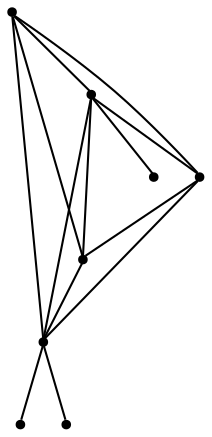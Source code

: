 graph {
  node [shape=point,comment="{\"directed\":false,\"doi\":\"10.1007/978-3-642-25878-7_30\",\"figure\":\"4\"}"]

  v0 [pos="1028.4165394154065,688.4701682526002"]
  v1 [pos="948.0418565019811,768.2453797823105"]
  v2 [pos="888.6512143107109,769.0997535544764"]
  v3 [pos="918.233940690938,879.2089221233996"]
  v4 [pos="808.0513419664693,688.4701682526002"]
  v5 [pos="978.6963802183677,788.9985994365377"]
  v6 [pos="969.9933400345712,741.7910783390619"]
  v7 [pos="857.6631378968566,789.8529732087034"]

  v0 -- v2 [id="-1",pos="1028.4165394154065,688.4701682526002 1018.7550645061604,686.0618688035761 1008.8431617878605,684.5903854798314 998.8369786678958,684.5903854798314 949.1167558400485,684.5903854798314 901.5733429664886,721.0378586848349 888.6512143107109,769.0997535544764"]
  v2 -- v7 [id="-2",pos="888.6512143107109,769.0997535544764 857.6631378968566,789.8529732087034 857.6631378968566,789.8529732087034 857.6631378968566,789.8529732087034"]
  v1 -- v5 [id="-3",pos="948.0418565019811,768.2453797823105 978.6963802183677,788.9985994365377 978.6963802183677,788.9985994365377 978.6963802183677,788.9985994365377"]
  v0 -- v3 [id="-4",pos="1028.4165394154065,688.4701682526002 1066.315661453812,699.7060423806176 1098.6964166807966,730.694904108043 1109.0195773923645,769.0996899660742 1121.9385404154257,817.1615212473133 1099.0196140724006,872.436948052669 1055.8548916459122,897.2950534235073 1012.8276753963081,922.124035306131 953.4119626665406,914.389460002664 918.233940690938,879.2089221233996"]
  v4 -- v3 [id="-5",pos="808.0513419664693,688.4701682526002 770.1015284969894,699.6543360646408 737.6779822589879,730.6628608487847 727.3462083574841,769.0996899660742 714.4563882446555,817.1615212473133 737.3711149543283,872.436948052669 780.5067581013923,897.2950534235073 823.5631172612292,922.124035306131 882.9496234499555,914.389460002664 918.233940690938,879.2089221233996"]
  v4 -- v1 [id="-6",pos="808.0513419664693,688.4701682526002 817.6751752705378,686.0521198807998 827.5549974149747,684.5903854798314 837.5288070819527,684.5903854798314 887.2490299097999,684.5903854798314 934.8216493244012,721.0378586848349 948.0418565019811,768.2453797823105"]
  v2 -- v1 [id="-7",pos="888.6512143107109,769.0997535544764 898.3149767042738,771.5093747699555 908.229925721187,772.9794091504407 918.2370426928459,772.9794091504407 928.3944046420805,772.9794091504407 938.4609184097068,771.4582929494238 948.0418565019811,768.2453797823105"]
  v2 -- v4 [id="-9",pos="888.6512143107109,769.0997535544764 860.1970851078748,760.331270303572 834.325621249262,741.774908422876 819.3471307911559,715.9953619775579 814.364593335247,707.345661802809 810.6970525672396,698.0436746980762 808.0513419664693,688.4701682526002"]
  v4 -- v0 [id="-10",pos="808.0513419664693,688.4701682526002 795.1354173145075,640.3792134831463 818.0543436575326,585.1329101660052 861.1065668148254,560.2748047951669 904.2421463310811,535.3374682751682 963.6578590608486,543.1803982160103 998.8369150370874,578.3609996836768 1026.9523694458112,606.4577168125184 1037.611775860508,650.0153680691158 1028.4165394154065,688.4701682526002"]
  v3 -- v1 [id="-13",pos="918.233940690938,879.2089221233996 945.9481688696627,850.8347817649376 958.037729635667,807.522835209196 948.0418565019811,768.2453797823105"]
  v3 -- v2 [id="-16",pos="918.233940690938,879.2089221233996 890.5132297384794,850.8735676112134 878.3196429616498,807.5400387654109 888.6512143107109,769.0997535544764"]
  v1 -- v6 [id="-20",pos="948.0418565019811,768.2453797823105 969.9933400345712,741.7910783390619 969.9933400345712,741.7910783390619 969.9933400345712,741.7910783390619"]
  v1 -- v0 [id="-21",pos="948.0418565019811,768.2453797823105 976.4940166542997,760.1054984593619 1002.1443181023292,741.6182661671503 1017.0143916945319,715.9953619775579 1022.0015989777766,707.3390403166486 1025.6716212198266,698.0294326709983 1028.4165394154065,688.4701682526002"]
}